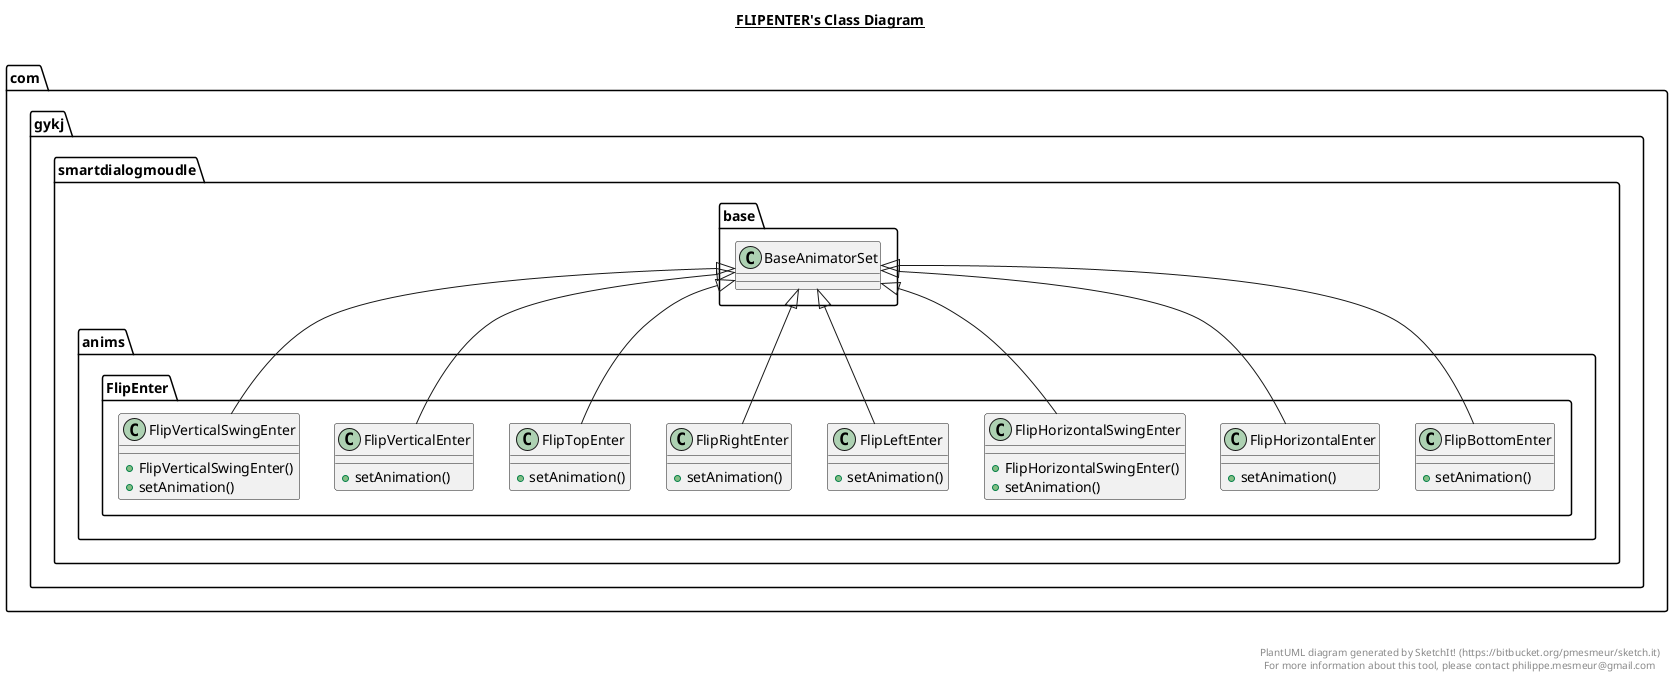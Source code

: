 @startuml

title __FLIPENTER's Class Diagram__\n

  namespace com.gykj.smartdialogmoudle {
    namespace anims {
      namespace FlipEnter {
        class com.gykj.smartdialogmoudle.anims.FlipEnter.FlipBottomEnter {
            + setAnimation()
        }
      }
    }
  }
  

  namespace com.gykj.smartdialogmoudle {
    namespace anims {
      namespace FlipEnter {
        class com.gykj.smartdialogmoudle.anims.FlipEnter.FlipHorizontalEnter {
            + setAnimation()
        }
      }
    }
  }
  

  namespace com.gykj.smartdialogmoudle {
    namespace anims {
      namespace FlipEnter {
        class com.gykj.smartdialogmoudle.anims.FlipEnter.FlipHorizontalSwingEnter {
            + FlipHorizontalSwingEnter()
            + setAnimation()
        }
      }
    }
  }
  

  namespace com.gykj.smartdialogmoudle {
    namespace anims {
      namespace FlipEnter {
        class com.gykj.smartdialogmoudle.anims.FlipEnter.FlipLeftEnter {
            + setAnimation()
        }
      }
    }
  }
  

  namespace com.gykj.smartdialogmoudle {
    namespace anims {
      namespace FlipEnter {
        class com.gykj.smartdialogmoudle.anims.FlipEnter.FlipRightEnter {
            + setAnimation()
        }
      }
    }
  }
  

  namespace com.gykj.smartdialogmoudle {
    namespace anims {
      namespace FlipEnter {
        class com.gykj.smartdialogmoudle.anims.FlipEnter.FlipTopEnter {
            + setAnimation()
        }
      }
    }
  }
  

  namespace com.gykj.smartdialogmoudle {
    namespace anims {
      namespace FlipEnter {
        class com.gykj.smartdialogmoudle.anims.FlipEnter.FlipVerticalEnter {
            + setAnimation()
        }
      }
    }
  }
  

  namespace com.gykj.smartdialogmoudle {
    namespace anims {
      namespace FlipEnter {
        class com.gykj.smartdialogmoudle.anims.FlipEnter.FlipVerticalSwingEnter {
            + FlipVerticalSwingEnter()
            + setAnimation()
        }
      }
    }
  }
  

  com.gykj.smartdialogmoudle.anims.FlipEnter.FlipBottomEnter -up-|> com.gykj.smartdialogmoudle.base.BaseAnimatorSet
  com.gykj.smartdialogmoudle.anims.FlipEnter.FlipHorizontalEnter -up-|> com.gykj.smartdialogmoudle.base.BaseAnimatorSet
  com.gykj.smartdialogmoudle.anims.FlipEnter.FlipHorizontalSwingEnter -up-|> com.gykj.smartdialogmoudle.base.BaseAnimatorSet
  com.gykj.smartdialogmoudle.anims.FlipEnter.FlipLeftEnter -up-|> com.gykj.smartdialogmoudle.base.BaseAnimatorSet
  com.gykj.smartdialogmoudle.anims.FlipEnter.FlipRightEnter -up-|> com.gykj.smartdialogmoudle.base.BaseAnimatorSet
  com.gykj.smartdialogmoudle.anims.FlipEnter.FlipTopEnter -up-|> com.gykj.smartdialogmoudle.base.BaseAnimatorSet
  com.gykj.smartdialogmoudle.anims.FlipEnter.FlipVerticalEnter -up-|> com.gykj.smartdialogmoudle.base.BaseAnimatorSet
  com.gykj.smartdialogmoudle.anims.FlipEnter.FlipVerticalSwingEnter -up-|> com.gykj.smartdialogmoudle.base.BaseAnimatorSet


right footer


PlantUML diagram generated by SketchIt! (https://bitbucket.org/pmesmeur/sketch.it)
For more information about this tool, please contact philippe.mesmeur@gmail.com
endfooter

@enduml
